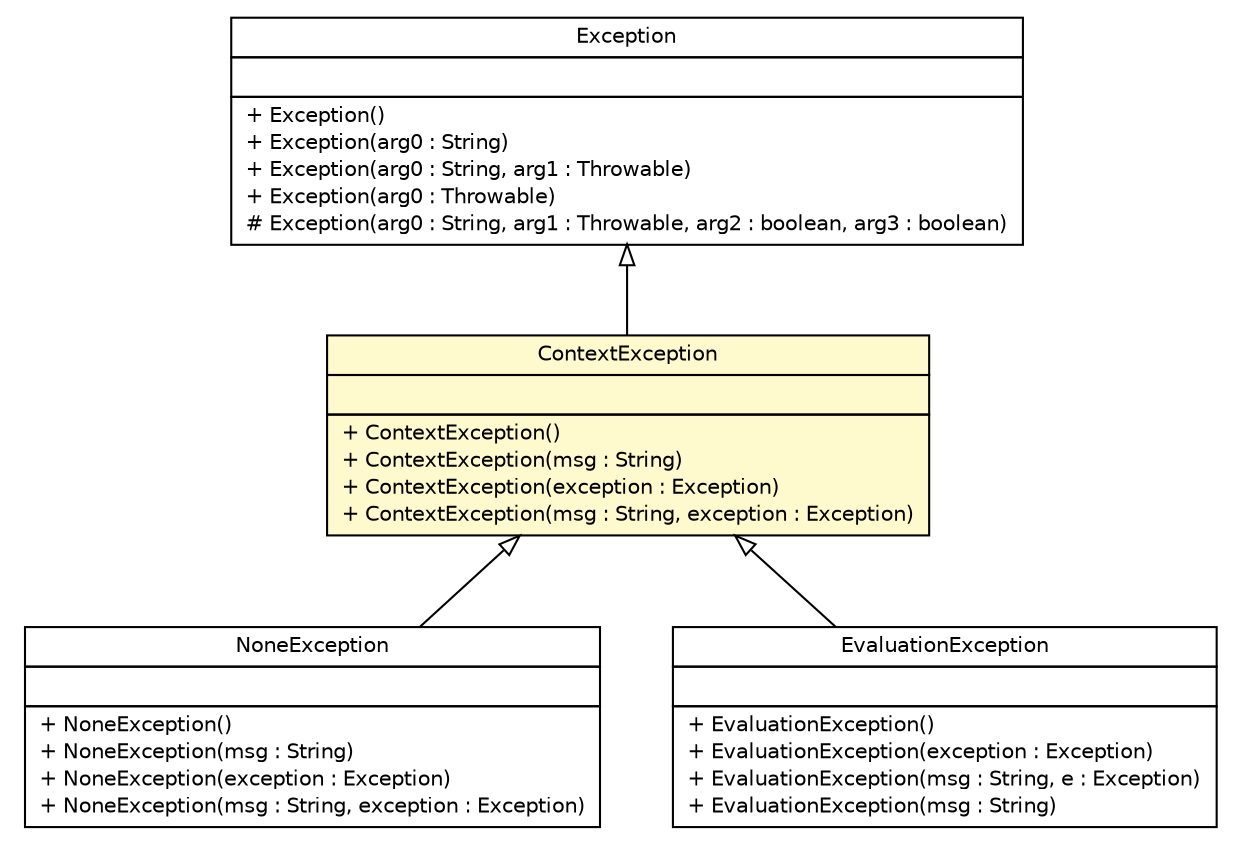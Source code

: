#!/usr/local/bin/dot
#
# Class diagram 
# Generated by UMLGraph version R5_6 (http://www.umlgraph.org/)
#

digraph G {
	edge [fontname="Helvetica",fontsize=10,labelfontname="Helvetica",labelfontsize=10];
	node [fontname="Helvetica",fontsize=10,shape=plaintext];
	nodesep=0.25;
	ranksep=0.5;
	// sorcer.service.NoneException
	c142301 [label=<<table title="sorcer.service.NoneException" border="0" cellborder="1" cellspacing="0" cellpadding="2" port="p" href="./NoneException.html">
		<tr><td><table border="0" cellspacing="0" cellpadding="1">
<tr><td align="center" balign="center"> NoneException </td></tr>
		</table></td></tr>
		<tr><td><table border="0" cellspacing="0" cellpadding="1">
<tr><td align="left" balign="left">  </td></tr>
		</table></td></tr>
		<tr><td><table border="0" cellspacing="0" cellpadding="1">
<tr><td align="left" balign="left"> + NoneException() </td></tr>
<tr><td align="left" balign="left"> + NoneException(msg : String) </td></tr>
<tr><td align="left" balign="left"> + NoneException(exception : Exception) </td></tr>
<tr><td align="left" balign="left"> + NoneException(msg : String, exception : Exception) </td></tr>
		</table></td></tr>
		</table>>, URL="./NoneException.html", fontname="Helvetica", fontcolor="black", fontsize=10.0];
	// sorcer.service.EvaluationException
	c142308 [label=<<table title="sorcer.service.EvaluationException" border="0" cellborder="1" cellspacing="0" cellpadding="2" port="p" href="./EvaluationException.html">
		<tr><td><table border="0" cellspacing="0" cellpadding="1">
<tr><td align="center" balign="center"> EvaluationException </td></tr>
		</table></td></tr>
		<tr><td><table border="0" cellspacing="0" cellpadding="1">
<tr><td align="left" balign="left">  </td></tr>
		</table></td></tr>
		<tr><td><table border="0" cellspacing="0" cellpadding="1">
<tr><td align="left" balign="left"> + EvaluationException() </td></tr>
<tr><td align="left" balign="left"> + EvaluationException(exception : Exception) </td></tr>
<tr><td align="left" balign="left"> + EvaluationException(msg : String, e : Exception) </td></tr>
<tr><td align="left" balign="left"> + EvaluationException(msg : String) </td></tr>
		</table></td></tr>
		</table>>, URL="./EvaluationException.html", fontname="Helvetica", fontcolor="black", fontsize=10.0];
	// sorcer.service.ContextException
	c142310 [label=<<table title="sorcer.service.ContextException" border="0" cellborder="1" cellspacing="0" cellpadding="2" port="p" bgcolor="lemonChiffon" href="./ContextException.html">
		<tr><td><table border="0" cellspacing="0" cellpadding="1">
<tr><td align="center" balign="center"> ContextException </td></tr>
		</table></td></tr>
		<tr><td><table border="0" cellspacing="0" cellpadding="1">
<tr><td align="left" balign="left">  </td></tr>
		</table></td></tr>
		<tr><td><table border="0" cellspacing="0" cellpadding="1">
<tr><td align="left" balign="left"> + ContextException() </td></tr>
<tr><td align="left" balign="left"> + ContextException(msg : String) </td></tr>
<tr><td align="left" balign="left"> + ContextException(exception : Exception) </td></tr>
<tr><td align="left" balign="left"> + ContextException(msg : String, exception : Exception) </td></tr>
		</table></td></tr>
		</table>>, URL="./ContextException.html", fontname="Helvetica", fontcolor="black", fontsize=10.0];
	//sorcer.service.NoneException extends sorcer.service.ContextException
	c142310:p -> c142301:p [dir=back,arrowtail=empty];
	//sorcer.service.EvaluationException extends sorcer.service.ContextException
	c142310:p -> c142308:p [dir=back,arrowtail=empty];
	//sorcer.service.ContextException extends java.lang.Exception
	c142699:p -> c142310:p [dir=back,arrowtail=empty];
	// java.lang.Exception
	c142699 [label=<<table title="java.lang.Exception" border="0" cellborder="1" cellspacing="0" cellpadding="2" port="p" href="http://docs.oracle.com/javase/7/docs/api/java/lang/Exception.html">
		<tr><td><table border="0" cellspacing="0" cellpadding="1">
<tr><td align="center" balign="center"> Exception </td></tr>
		</table></td></tr>
		<tr><td><table border="0" cellspacing="0" cellpadding="1">
<tr><td align="left" balign="left">  </td></tr>
		</table></td></tr>
		<tr><td><table border="0" cellspacing="0" cellpadding="1">
<tr><td align="left" balign="left"> + Exception() </td></tr>
<tr><td align="left" balign="left"> + Exception(arg0 : String) </td></tr>
<tr><td align="left" balign="left"> + Exception(arg0 : String, arg1 : Throwable) </td></tr>
<tr><td align="left" balign="left"> + Exception(arg0 : Throwable) </td></tr>
<tr><td align="left" balign="left"> # Exception(arg0 : String, arg1 : Throwable, arg2 : boolean, arg3 : boolean) </td></tr>
		</table></td></tr>
		</table>>, URL="http://docs.oracle.com/javase/7/docs/api/java/lang/Exception.html", fontname="Helvetica", fontcolor="black", fontsize=10.0];
}

